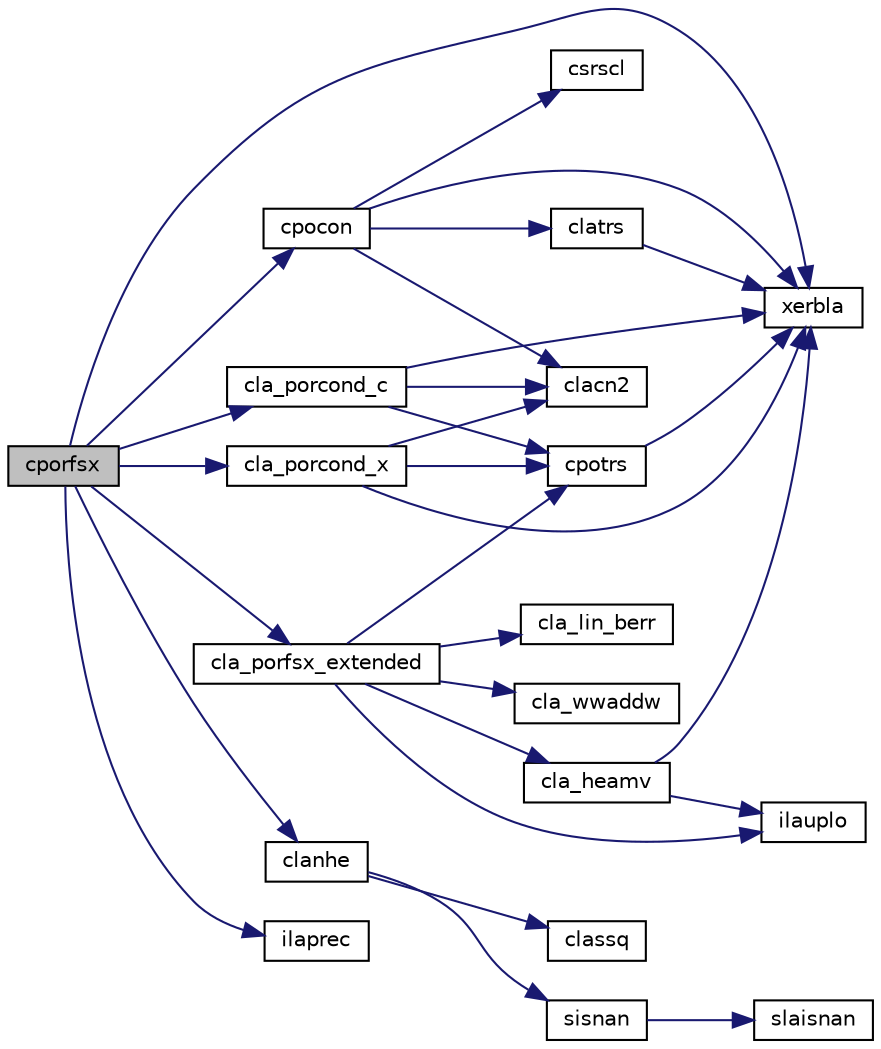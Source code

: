 digraph "cporfsx"
{
 // LATEX_PDF_SIZE
  edge [fontname="Helvetica",fontsize="10",labelfontname="Helvetica",labelfontsize="10"];
  node [fontname="Helvetica",fontsize="10",shape=record];
  rankdir="LR";
  Node1 [label="cporfsx",height=0.2,width=0.4,color="black", fillcolor="grey75", style="filled", fontcolor="black",tooltip="CPORFSX"];
  Node1 -> Node2 [color="midnightblue",fontsize="10",style="solid",fontname="Helvetica"];
  Node2 [label="cla_porcond_c",height=0.2,width=0.4,color="black", fillcolor="white", style="filled",URL="$cla__porcond__c_8f.html#aa3a60feb87c68a34e9ef409d288af65c",tooltip="CLA_PORCOND_C computes the infinity norm condition number of op(A)*inv(diag(c)) for Hermitian positiv..."];
  Node2 -> Node3 [color="midnightblue",fontsize="10",style="solid",fontname="Helvetica"];
  Node3 [label="clacn2",height=0.2,width=0.4,color="black", fillcolor="white", style="filled",URL="$clacn2_8f.html#ab908babe3ec3648412de15e0f8ab4479",tooltip="CLACN2 estimates the 1-norm of a square matrix, using reverse communication for evaluating matrix-vec..."];
  Node2 -> Node4 [color="midnightblue",fontsize="10",style="solid",fontname="Helvetica"];
  Node4 [label="cpotrs",height=0.2,width=0.4,color="black", fillcolor="white", style="filled",URL="$cpotrs_8f.html#ad9052b4b70569dfd6e8943971c9b38b2",tooltip="CPOTRS"];
  Node4 -> Node5 [color="midnightblue",fontsize="10",style="solid",fontname="Helvetica"];
  Node5 [label="xerbla",height=0.2,width=0.4,color="black", fillcolor="white", style="filled",URL="$xerbla_8f.html#a377ee61015baf8dea7770b3a404b1c07",tooltip="XERBLA"];
  Node2 -> Node5 [color="midnightblue",fontsize="10",style="solid",fontname="Helvetica"];
  Node1 -> Node6 [color="midnightblue",fontsize="10",style="solid",fontname="Helvetica"];
  Node6 [label="cla_porcond_x",height=0.2,width=0.4,color="black", fillcolor="white", style="filled",URL="$cla__porcond__x_8f.html#aae09867c151f12f346831c649a0c8e14",tooltip="CLA_PORCOND_X computes the infinity norm condition number of op(A)*diag(x) for Hermitian positive-def..."];
  Node6 -> Node3 [color="midnightblue",fontsize="10",style="solid",fontname="Helvetica"];
  Node6 -> Node4 [color="midnightblue",fontsize="10",style="solid",fontname="Helvetica"];
  Node6 -> Node5 [color="midnightblue",fontsize="10",style="solid",fontname="Helvetica"];
  Node1 -> Node7 [color="midnightblue",fontsize="10",style="solid",fontname="Helvetica"];
  Node7 [label="cla_porfsx_extended",height=0.2,width=0.4,color="black", fillcolor="white", style="filled",URL="$cla__porfsx__extended_8f.html#ae3d6f3635d5674e86148d50639cf2675",tooltip="CLA_PORFSX_EXTENDED improves the computed solution to a system of linear equations for symmetric or H..."];
  Node7 -> Node8 [color="midnightblue",fontsize="10",style="solid",fontname="Helvetica"];
  Node8 [label="cla_heamv",height=0.2,width=0.4,color="black", fillcolor="white", style="filled",URL="$cla__heamv_8f.html#af79576f9ff921c1ad965fd46417e4db0",tooltip="CLA_HEAMV computes a matrix-vector product using a Hermitian indefinite matrix to calculate error bou..."];
  Node8 -> Node9 [color="midnightblue",fontsize="10",style="solid",fontname="Helvetica"];
  Node9 [label="ilauplo",height=0.2,width=0.4,color="black", fillcolor="white", style="filled",URL="$ilauplo_8f.html#a078a6444f93a0d4e589ca8bb80524313",tooltip="ILAUPLO"];
  Node8 -> Node5 [color="midnightblue",fontsize="10",style="solid",fontname="Helvetica"];
  Node7 -> Node10 [color="midnightblue",fontsize="10",style="solid",fontname="Helvetica"];
  Node10 [label="cla_lin_berr",height=0.2,width=0.4,color="black", fillcolor="white", style="filled",URL="$cla__lin__berr_8f.html#ae66bd620bd9ddfb3e057ece86b2f5d83",tooltip="CLA_LIN_BERR computes a component-wise relative backward error."];
  Node7 -> Node11 [color="midnightblue",fontsize="10",style="solid",fontname="Helvetica"];
  Node11 [label="cla_wwaddw",height=0.2,width=0.4,color="black", fillcolor="white", style="filled",URL="$cla__wwaddw_8f.html#a1e2c8df0d5d5d597e0363e438d891b56",tooltip="CLA_WWADDW adds a vector into a doubled-single vector."];
  Node7 -> Node4 [color="midnightblue",fontsize="10",style="solid",fontname="Helvetica"];
  Node7 -> Node9 [color="midnightblue",fontsize="10",style="solid",fontname="Helvetica"];
  Node1 -> Node12 [color="midnightblue",fontsize="10",style="solid",fontname="Helvetica"];
  Node12 [label="clanhe",height=0.2,width=0.4,color="black", fillcolor="white", style="filled",URL="$clanhe_8f.html#a398301349b086de6970721f0eae026bc",tooltip="CLANHE returns the value of the 1-norm, or the Frobenius norm, or the infinity norm,..."];
  Node12 -> Node13 [color="midnightblue",fontsize="10",style="solid",fontname="Helvetica"];
  Node13 [label="classq",height=0.2,width=0.4,color="black", fillcolor="white", style="filled",URL="$classq_8f90.html#ab70baa330cb7a13111b72aef0734e26d",tooltip="CLASSQ updates a sum of squares represented in scaled form."];
  Node12 -> Node14 [color="midnightblue",fontsize="10",style="solid",fontname="Helvetica"];
  Node14 [label="sisnan",height=0.2,width=0.4,color="black", fillcolor="white", style="filled",URL="$sisnan_8f.html#aeca6bb0411af000e3c883ee744184991",tooltip="SISNAN tests input for NaN."];
  Node14 -> Node15 [color="midnightblue",fontsize="10",style="solid",fontname="Helvetica"];
  Node15 [label="slaisnan",height=0.2,width=0.4,color="black", fillcolor="white", style="filled",URL="$slaisnan_8f.html#a9b6a1036554ed9b7196c641174d6a6da",tooltip="SLAISNAN tests input for NaN by comparing two arguments for inequality."];
  Node1 -> Node16 [color="midnightblue",fontsize="10",style="solid",fontname="Helvetica"];
  Node16 [label="cpocon",height=0.2,width=0.4,color="black", fillcolor="white", style="filled",URL="$cpocon_8f.html#a2ddc05543f7ed596609cdce0478ca8a3",tooltip="CPOCON"];
  Node16 -> Node3 [color="midnightblue",fontsize="10",style="solid",fontname="Helvetica"];
  Node16 -> Node17 [color="midnightblue",fontsize="10",style="solid",fontname="Helvetica"];
  Node17 [label="clatrs",height=0.2,width=0.4,color="black", fillcolor="white", style="filled",URL="$clatrs_8f.html#a3317ab215eaa5ebce5652860a6f0683a",tooltip="CLATRS solves a triangular system of equations with the scale factor set to prevent overflow."];
  Node17 -> Node5 [color="midnightblue",fontsize="10",style="solid",fontname="Helvetica"];
  Node16 -> Node18 [color="midnightblue",fontsize="10",style="solid",fontname="Helvetica"];
  Node18 [label="csrscl",height=0.2,width=0.4,color="black", fillcolor="white", style="filled",URL="$csrscl_8f.html#a505a9b690770eee5797b3efdd8ce89a6",tooltip="CSRSCL multiplies a vector by the reciprocal of a real scalar."];
  Node16 -> Node5 [color="midnightblue",fontsize="10",style="solid",fontname="Helvetica"];
  Node1 -> Node19 [color="midnightblue",fontsize="10",style="solid",fontname="Helvetica"];
  Node19 [label="ilaprec",height=0.2,width=0.4,color="black", fillcolor="white", style="filled",URL="$ilaprec_8f.html#a6fe244cb80f355ab156ad1df9ffcc478",tooltip="ILAPREC"];
  Node1 -> Node5 [color="midnightblue",fontsize="10",style="solid",fontname="Helvetica"];
}

